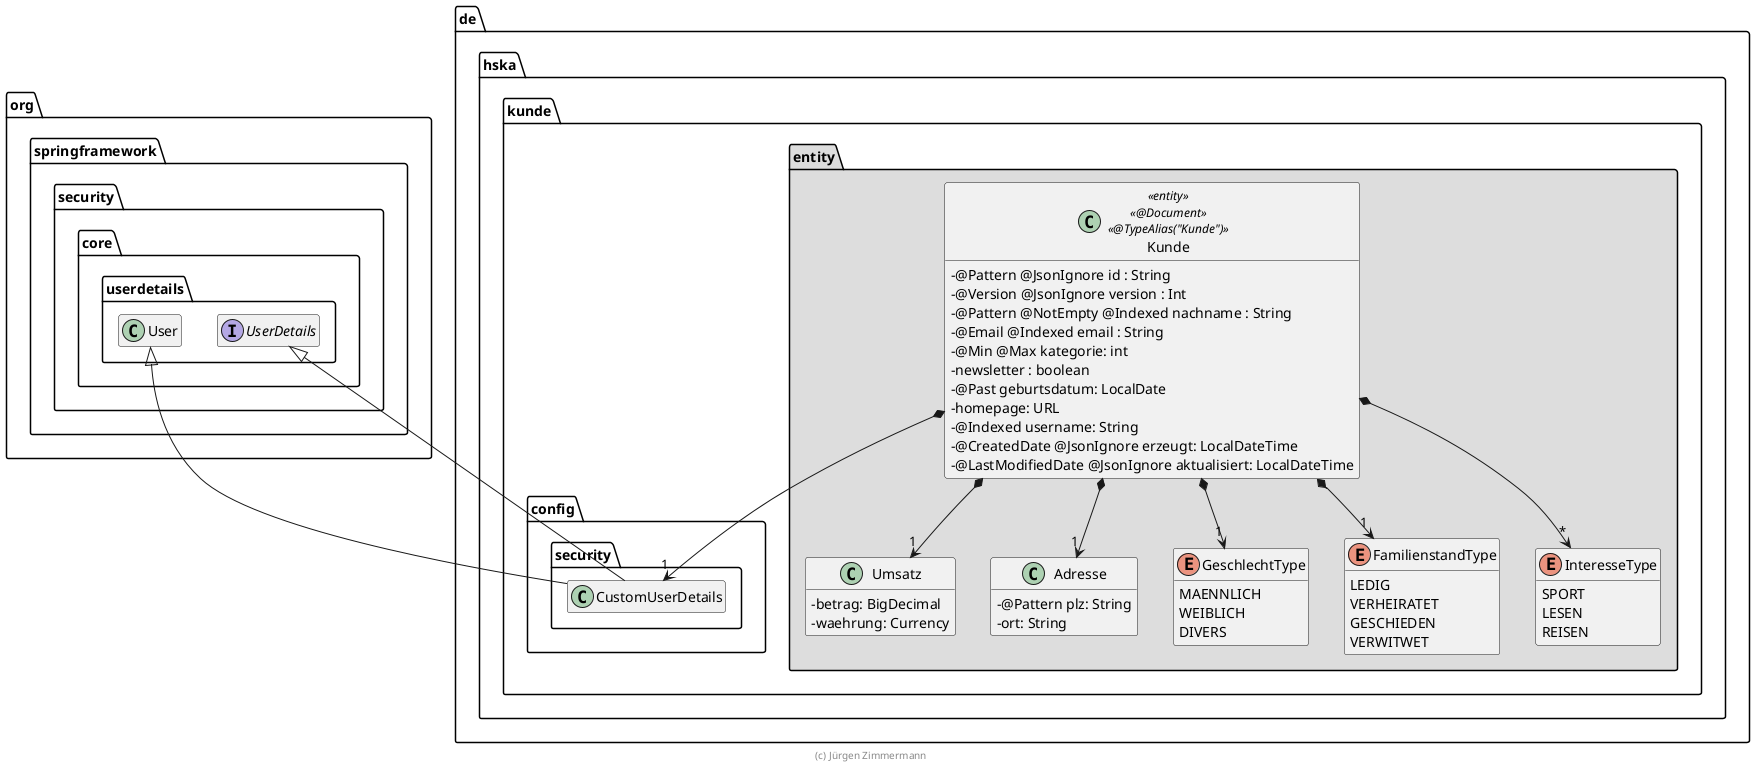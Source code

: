 @startuml
skinparam classAttributeIconSize 0
skinparam componentStyle uml2
' skinparam monochrome true

package org.springframework.security.core.userdetails {
    interface UserDetails {
    }
    class User {
    }
}
package de.hska.kunde {
    package config.security {
        UserDetails <|-- CustomUserDetails
        User <|-- CustomUserDetails
        class CustomUserDetails {
        }
    }
    package entity #DDDDDD {
        Kunde *--> "1" Umsatz
        Kunde *--> "1" Adresse
        Kunde *--> "1" GeschlechtType
        Kunde *--> "1" FamilienstandType
        Kunde *--> "*" InteresseType
        Kunde *--> "1" CustomUserDetails

        class Umsatz {
            - betrag: BigDecimal
            - waehrung: Currency
        }

        class Adresse {
            - @Pattern plz: String
            - ort: String
        }

        enum GeschlechtType {
            MAENNLICH
            WEIBLICH
            DIVERS
        }

        enum FamilienstandType {
            LEDIG
            VERHEIRATET
            GESCHIEDEN
            VERWITWET
        }

        enum InteresseType {
            SPORT
            LESEN
            REISEN
        }

        class Kunde << entity >> << @Document >> << @TypeAlias("Kunde") >> {
            - @Pattern @JsonIgnore id : String
            - @Version @JsonIgnore version : Int
            - @Pattern @NotEmpty @Indexed nachname : String
            - @Email @Indexed email : String
            - @Min @Max kategorie: int
            - newsletter : boolean
            - @Past geburtsdatum: LocalDate
            - homepage: URL
            - @Indexed username: String
            - @CreatedDate @JsonIgnore erzeugt: LocalDateTime
            - @LastModifiedDate @JsonIgnore aktualisiert: LocalDateTime
        }
    }
}

hide empty members
hide empty methods
hide empty fields

footer (c) Jürgen Zimmermann

@enduml
